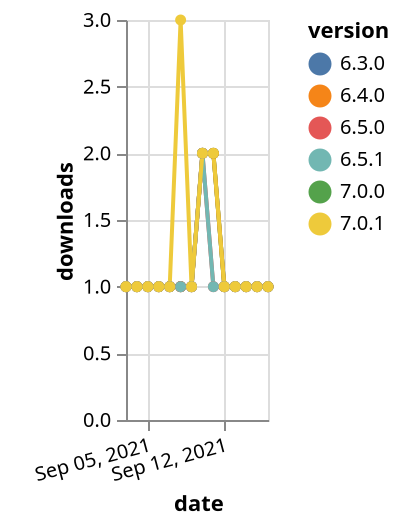 {"$schema": "https://vega.github.io/schema/vega-lite/v5.json", "description": "A simple bar chart with embedded data.", "data": {"values": [{"date": "2021-09-03", "total": 183, "delta": 1, "version": "6.3.0"}, {"date": "2021-09-04", "total": 184, "delta": 1, "version": "6.3.0"}, {"date": "2021-09-05", "total": 185, "delta": 1, "version": "6.3.0"}, {"date": "2021-09-06", "total": 186, "delta": 1, "version": "6.3.0"}, {"date": "2021-09-07", "total": 187, "delta": 1, "version": "6.3.0"}, {"date": "2021-09-08", "total": 188, "delta": 1, "version": "6.3.0"}, {"date": "2021-09-09", "total": 189, "delta": 1, "version": "6.3.0"}, {"date": "2021-09-10", "total": 191, "delta": 2, "version": "6.3.0"}, {"date": "2021-09-11", "total": 193, "delta": 2, "version": "6.3.0"}, {"date": "2021-09-12", "total": 194, "delta": 1, "version": "6.3.0"}, {"date": "2021-09-13", "total": 195, "delta": 1, "version": "6.3.0"}, {"date": "2021-09-14", "total": 196, "delta": 1, "version": "6.3.0"}, {"date": "2021-09-15", "total": 197, "delta": 1, "version": "6.3.0"}, {"date": "2021-09-16", "total": 198, "delta": 1, "version": "6.3.0"}, {"date": "2021-09-03", "total": 163, "delta": 1, "version": "7.0.0"}, {"date": "2021-09-04", "total": 164, "delta": 1, "version": "7.0.0"}, {"date": "2021-09-05", "total": 165, "delta": 1, "version": "7.0.0"}, {"date": "2021-09-06", "total": 166, "delta": 1, "version": "7.0.0"}, {"date": "2021-09-07", "total": 167, "delta": 1, "version": "7.0.0"}, {"date": "2021-09-08", "total": 168, "delta": 1, "version": "7.0.0"}, {"date": "2021-09-09", "total": 169, "delta": 1, "version": "7.0.0"}, {"date": "2021-09-10", "total": 171, "delta": 2, "version": "7.0.0"}, {"date": "2021-09-11", "total": 173, "delta": 2, "version": "7.0.0"}, {"date": "2021-09-12", "total": 174, "delta": 1, "version": "7.0.0"}, {"date": "2021-09-13", "total": 175, "delta": 1, "version": "7.0.0"}, {"date": "2021-09-14", "total": 176, "delta": 1, "version": "7.0.0"}, {"date": "2021-09-15", "total": 177, "delta": 1, "version": "7.0.0"}, {"date": "2021-09-16", "total": 178, "delta": 1, "version": "7.0.0"}, {"date": "2021-09-03", "total": 197, "delta": 1, "version": "6.4.0"}, {"date": "2021-09-04", "total": 198, "delta": 1, "version": "6.4.0"}, {"date": "2021-09-05", "total": 199, "delta": 1, "version": "6.4.0"}, {"date": "2021-09-06", "total": 200, "delta": 1, "version": "6.4.0"}, {"date": "2021-09-07", "total": 201, "delta": 1, "version": "6.4.0"}, {"date": "2021-09-08", "total": 202, "delta": 1, "version": "6.4.0"}, {"date": "2021-09-09", "total": 203, "delta": 1, "version": "6.4.0"}, {"date": "2021-09-10", "total": 205, "delta": 2, "version": "6.4.0"}, {"date": "2021-09-11", "total": 207, "delta": 2, "version": "6.4.0"}, {"date": "2021-09-12", "total": 208, "delta": 1, "version": "6.4.0"}, {"date": "2021-09-13", "total": 209, "delta": 1, "version": "6.4.0"}, {"date": "2021-09-14", "total": 210, "delta": 1, "version": "6.4.0"}, {"date": "2021-09-15", "total": 211, "delta": 1, "version": "6.4.0"}, {"date": "2021-09-16", "total": 212, "delta": 1, "version": "6.4.0"}, {"date": "2021-09-03", "total": 166, "delta": 1, "version": "6.5.0"}, {"date": "2021-09-04", "total": 167, "delta": 1, "version": "6.5.0"}, {"date": "2021-09-05", "total": 168, "delta": 1, "version": "6.5.0"}, {"date": "2021-09-06", "total": 169, "delta": 1, "version": "6.5.0"}, {"date": "2021-09-07", "total": 170, "delta": 1, "version": "6.5.0"}, {"date": "2021-09-08", "total": 171, "delta": 1, "version": "6.5.0"}, {"date": "2021-09-09", "total": 172, "delta": 1, "version": "6.5.0"}, {"date": "2021-09-10", "total": 174, "delta": 2, "version": "6.5.0"}, {"date": "2021-09-11", "total": 175, "delta": 1, "version": "6.5.0"}, {"date": "2021-09-12", "total": 176, "delta": 1, "version": "6.5.0"}, {"date": "2021-09-13", "total": 177, "delta": 1, "version": "6.5.0"}, {"date": "2021-09-14", "total": 178, "delta": 1, "version": "6.5.0"}, {"date": "2021-09-15", "total": 179, "delta": 1, "version": "6.5.0"}, {"date": "2021-09-16", "total": 180, "delta": 1, "version": "6.5.0"}, {"date": "2021-09-03", "total": 165, "delta": 1, "version": "6.5.1"}, {"date": "2021-09-04", "total": 166, "delta": 1, "version": "6.5.1"}, {"date": "2021-09-05", "total": 167, "delta": 1, "version": "6.5.1"}, {"date": "2021-09-06", "total": 168, "delta": 1, "version": "6.5.1"}, {"date": "2021-09-07", "total": 169, "delta": 1, "version": "6.5.1"}, {"date": "2021-09-08", "total": 170, "delta": 1, "version": "6.5.1"}, {"date": "2021-09-09", "total": 171, "delta": 1, "version": "6.5.1"}, {"date": "2021-09-10", "total": 173, "delta": 2, "version": "6.5.1"}, {"date": "2021-09-11", "total": 174, "delta": 1, "version": "6.5.1"}, {"date": "2021-09-12", "total": 175, "delta": 1, "version": "6.5.1"}, {"date": "2021-09-13", "total": 176, "delta": 1, "version": "6.5.1"}, {"date": "2021-09-14", "total": 177, "delta": 1, "version": "6.5.1"}, {"date": "2021-09-15", "total": 178, "delta": 1, "version": "6.5.1"}, {"date": "2021-09-16", "total": 179, "delta": 1, "version": "6.5.1"}, {"date": "2021-09-03", "total": 161, "delta": 1, "version": "7.0.1"}, {"date": "2021-09-04", "total": 162, "delta": 1, "version": "7.0.1"}, {"date": "2021-09-05", "total": 163, "delta": 1, "version": "7.0.1"}, {"date": "2021-09-06", "total": 164, "delta": 1, "version": "7.0.1"}, {"date": "2021-09-07", "total": 165, "delta": 1, "version": "7.0.1"}, {"date": "2021-09-08", "total": 168, "delta": 3, "version": "7.0.1"}, {"date": "2021-09-09", "total": 169, "delta": 1, "version": "7.0.1"}, {"date": "2021-09-10", "total": 171, "delta": 2, "version": "7.0.1"}, {"date": "2021-09-11", "total": 173, "delta": 2, "version": "7.0.1"}, {"date": "2021-09-12", "total": 174, "delta": 1, "version": "7.0.1"}, {"date": "2021-09-13", "total": 175, "delta": 1, "version": "7.0.1"}, {"date": "2021-09-14", "total": 176, "delta": 1, "version": "7.0.1"}, {"date": "2021-09-15", "total": 177, "delta": 1, "version": "7.0.1"}, {"date": "2021-09-16", "total": 178, "delta": 1, "version": "7.0.1"}]}, "width": "container", "mark": {"type": "line", "point": {"filled": true}}, "encoding": {"x": {"field": "date", "type": "temporal", "timeUnit": "yearmonthdate", "title": "date", "axis": {"labelAngle": -15}}, "y": {"field": "delta", "type": "quantitative", "title": "downloads"}, "color": {"field": "version", "type": "nominal"}, "tooltip": {"field": "delta"}}}
